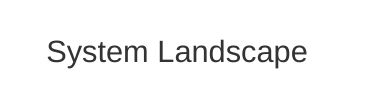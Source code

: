 graph TB
  linkStyle default fill:#ffffff

  subgraph diagram ["System Landscape"]
    style diagram fill:#ffffff,stroke:#ffffff


  end